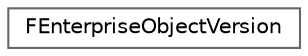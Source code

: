 digraph "Graphical Class Hierarchy"
{
 // INTERACTIVE_SVG=YES
 // LATEX_PDF_SIZE
  bgcolor="transparent";
  edge [fontname=Helvetica,fontsize=10,labelfontname=Helvetica,labelfontsize=10];
  node [fontname=Helvetica,fontsize=10,shape=box,height=0.2,width=0.4];
  rankdir="LR";
  Node0 [id="Node000000",label="FEnterpriseObjectVersion",height=0.2,width=0.4,color="grey40", fillcolor="white", style="filled",URL="$dd/d63/structFEnterpriseObjectVersion.html",tooltip=" "];
}
